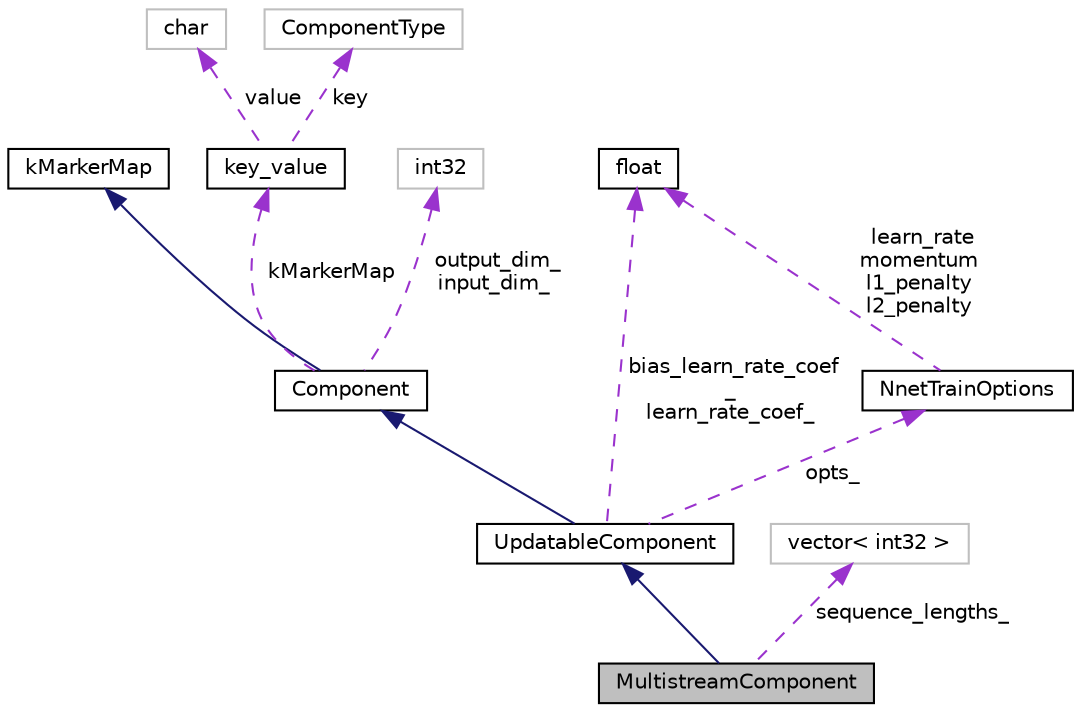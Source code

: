 digraph "MultistreamComponent"
{
  edge [fontname="Helvetica",fontsize="10",labelfontname="Helvetica",labelfontsize="10"];
  node [fontname="Helvetica",fontsize="10",shape=record];
  Node8 [label="MultistreamComponent",height=0.2,width=0.4,color="black", fillcolor="grey75", style="filled", fontcolor="black"];
  Node9 -> Node8 [dir="back",color="midnightblue",fontsize="10",style="solid",fontname="Helvetica"];
  Node9 [label="UpdatableComponent",height=0.2,width=0.4,color="black", fillcolor="white", style="filled",URL="$classkaldi_1_1nnet1_1_1UpdatableComponent.html",tooltip="Class UpdatableComponent is a Component which has trainable parameters, it contains SGD training hype..."];
  Node10 -> Node9 [dir="back",color="midnightblue",fontsize="10",style="solid",fontname="Helvetica"];
  Node10 [label="Component",height=0.2,width=0.4,color="black", fillcolor="white", style="filled",URL="$structkaldi_1_1nnet1_1_1Component.html",tooltip="Abstract class, building block of the network. "];
  Node11 -> Node10 [dir="back",color="midnightblue",fontsize="10",style="solid",fontname="Helvetica"];
  Node11 [label="kMarkerMap",height=0.2,width=0.4,color="black", fillcolor="white", style="filled",URL="$classkMarkerMap.html"];
  Node12 -> Node10 [dir="back",color="darkorchid3",fontsize="10",style="dashed",label=" kMarkerMap" ,fontname="Helvetica"];
  Node12 [label="key_value",height=0.2,width=0.4,color="black", fillcolor="white", style="filled",URL="$structkaldi_1_1nnet1_1_1Component_1_1key__value.html",tooltip="A pair of type and marker,. "];
  Node13 -> Node12 [dir="back",color="darkorchid3",fontsize="10",style="dashed",label=" value" ,fontname="Helvetica"];
  Node13 [label="char",height=0.2,width=0.4,color="grey75", fillcolor="white", style="filled"];
  Node14 -> Node12 [dir="back",color="darkorchid3",fontsize="10",style="dashed",label=" key" ,fontname="Helvetica"];
  Node14 [label="ComponentType",height=0.2,width=0.4,color="grey75", fillcolor="white", style="filled"];
  Node15 -> Node10 [dir="back",color="darkorchid3",fontsize="10",style="dashed",label=" output_dim_\ninput_dim_" ,fontname="Helvetica"];
  Node15 [label="int32",height=0.2,width=0.4,color="grey75", fillcolor="white", style="filled"];
  Node16 -> Node9 [dir="back",color="darkorchid3",fontsize="10",style="dashed",label=" opts_" ,fontname="Helvetica"];
  Node16 [label="NnetTrainOptions",height=0.2,width=0.4,color="black", fillcolor="white", style="filled",URL="$structkaldi_1_1nnet1_1_1NnetTrainOptions.html"];
  Node17 -> Node16 [dir="back",color="darkorchid3",fontsize="10",style="dashed",label=" learn_rate\nmomentum\nl1_penalty\nl2_penalty" ,fontname="Helvetica"];
  Node17 [label="float",height=0.2,width=0.4,color="black", fillcolor="white", style="filled",URL="$classfloat.html"];
  Node17 -> Node9 [dir="back",color="darkorchid3",fontsize="10",style="dashed",label=" bias_learn_rate_coef\l_\nlearn_rate_coef_" ,fontname="Helvetica"];
  Node18 -> Node8 [dir="back",color="darkorchid3",fontsize="10",style="dashed",label=" sequence_lengths_" ,fontname="Helvetica"];
  Node18 [label="vector\< int32 \>",height=0.2,width=0.4,color="grey75", fillcolor="white", style="filled"];
}
